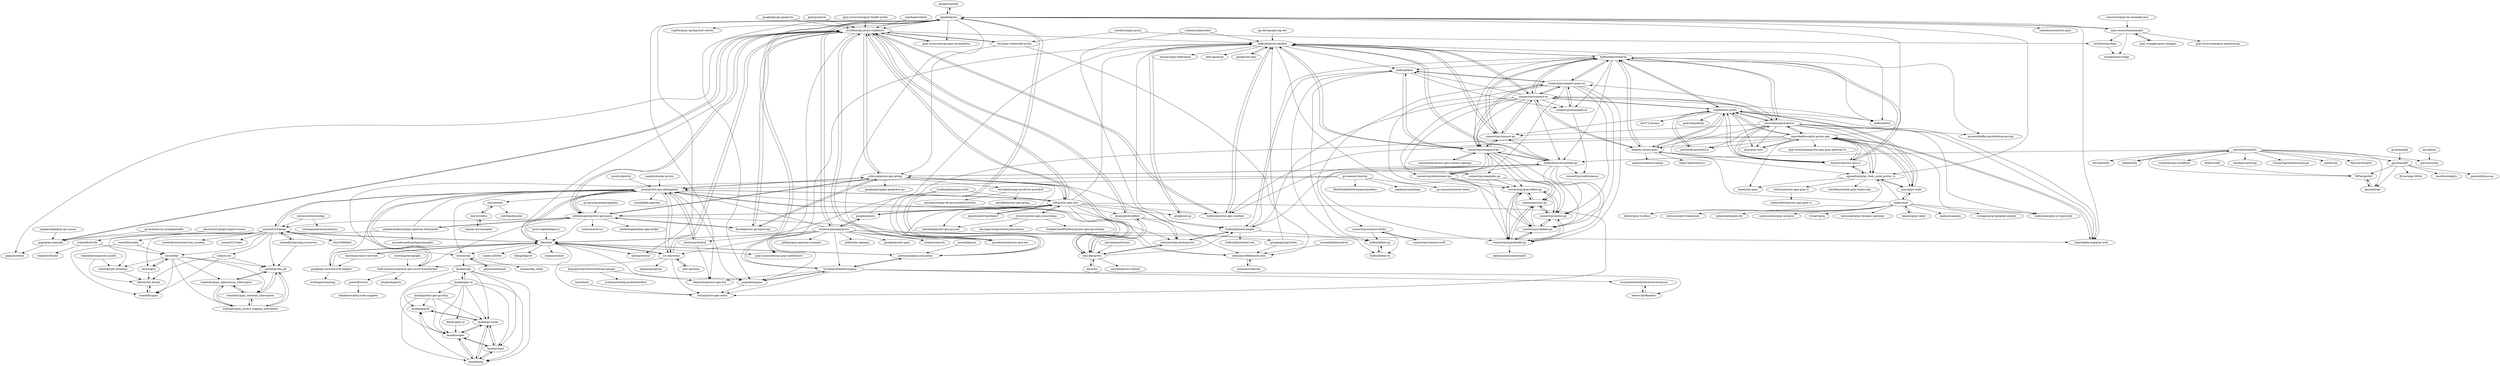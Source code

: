 digraph G {
"google/rejoiner" -> "njpatel/grpcc" ["e"=1]
"aip-dev/google.aip.dev" -> "bufbuild/protovalidate" ["e"=1]
"googleapis/api-linter" -> "mennanov/fieldmask-utils" ["e"=1]
"googleapis/api-linter" -> "bufbuild/protovalidate" ["e"=1]
"znly/strobfus" -> "znly/go-ml-transpiler"
"znly/strobfus" -> "znly/protein"
"bufbuild/protoc-gen-validate" -> "bufbuild/protovalidate" ["e"=1]
"bufbuild/protoc-gen-validate" -> "mwitkow/go-proto-validators" ["e"=1]
"grpc-ecosystem/grpc-health-probe" -> "mwitkow/go-proto-validators" ["e"=1]
"izumin5210/grapi" -> "wantedly/subee"
"izumin5210/grapi" -> "rerost/bqv"
"izumin5210/grapi" -> "creasty/rid"
"izumin5210/grapi" -> "wantedly/learning-resources"
"izumin5210/grapi" -> "wantedly/the_pb"
"izumin5210/grapi" -> "izumin5210/gex"
"izumin5210/grapi" -> "moul/protoc-gen-gotemplate"
"izumin5210/grapi" -> "lileio/lile"
"izumin5210/grapi" -> "wantedly/pb-serializer"
"izumin5210/grapi" -> "riita10069/ket"
"izumin5210/grapi" -> "rerost/giro"
"izumin5210/grapi" -> "wantedly/microservices_monday"
"wantedly/subee" -> "wantedly/gcpc"
"wantedly/subee" -> "rerost/bqv"
"google/cel-spec" -> "bufbuild/protovalidate" ["e"=1]
"looplab/fsm" -> "qmuntal/stateless" ["e"=1]
"nilslice/protolock" -> "moul/protoc-gen-gotemplate"
"nilslice/protolock" -> "ckaznocha/protoc-gen-lint"
"qmuntal/gltf" -> "HPInc/go3mf"
"qmuntal/gltf" -> "qmuntal/opc"
"qmuntal/gltf" -> "qmuntal/draco-go"
"qmuntal/gltf" -> "flywave/go-3dtile"
"qmuntal/gltf" -> "moethu/webg3n"
"go-modules-by-example/index" -> "gogo/grpc-example" ["e"=1]
"stephenh/ts-proto" -> "timostamm/protobuf-ts"
"stephenh/ts-proto" -> "improbable-eng/ts-protoc-gen"
"stephenh/ts-proto" -> "deeplay-io/nice-grpc"
"stephenh/ts-proto" -> "bufbuild/protobuf-es"
"stephenh/ts-proto" -> "grpc/grpc-node" ["e"=1]
"stephenh/ts-proto" -> "connectrpc/connect-es"
"stephenh/ts-proto" -> "thesayyn/protoc-gen-ts"
"stephenh/ts-proto" -> "protobufjs/protobuf.js" ["e"=1]
"stephenh/ts-proto" -> "bufbuild/buf" ["e"=1]
"stephenh/ts-proto" -> "improbable-eng/grpc-web" ["e"=1]
"stephenh/ts-proto" -> "grpc/grpc-web" ["e"=1]
"stephenh/ts-proto" -> "golevelup/nestjs" ["e"=1]
"stephenh/ts-proto" -> "connectrpc/connect-go" ["e"=1]
"stephenh/ts-proto" -> "agreatfool/grpc_tools_node_protoc_ts"
"stephenh/ts-proto" -> "ktr0731/evans" ["e"=1]
"bradleyjkemp/grpc-tools" -> "lileio/lile" ["e"=1]
"bradleyjkemp/grpc-tools" -> "jnewmano/grpc-json-proxy" ["e"=1]
"bradleyjkemp/grpc-tools" -> "lyft/protoc-gen-star" ["e"=1]
"infobloxopen/protoc-gen-gorm" -> "infobloxopen/atlas-app-toolkit"
"infobloxopen/protoc-gen-gorm" -> "favadi/protoc-go-inject-tag" ["e"=1]
"infobloxopen/protoc-gen-gorm" -> "bold-commerce/protoc-gen-struct-transformer"
"infobloxopen/protoc-gen-gorm" -> "srikrsna/protoc-gen-gotag"
"infobloxopen/protoc-gen-gorm" -> "mwitkow/go-proto-validators"
"infobloxopen/protoc-gen-gorm" -> "lyft/protoc-gen-star"
"infobloxopen/protoc-gen-gorm" -> "moul/protoc-gen-gotemplate"
"infobloxopen/protoc-gen-gorm" -> "mennanov/fieldmask-utils"
"infobloxopen/protoc-gen-gorm" -> "izumin5210/grapi"
"infobloxopen/protoc-gen-gorm" -> "johanbrandhorst/grpc-gateway-boilerplate"
"infobloxopen/protoc-gen-gorm" -> "metaverse/truss" ["e"=1]
"infobloxopen/protoc-gen-gorm" -> "lileio/lile"
"gusaul/grpcox" -> "jnewmano/grpc-json-proxy" ["e"=1]
"moul/sshportal" -> "moul/protoc-gen-gotemplate" ["e"=1]
"dave/dst" -> "emicklei/proto" ["e"=1]
"johanbrandhorst/grpc-gateway-boilerplate" -> "moul/protoc-gen-gotemplate"
"johanbrandhorst/grpc-gateway-boilerplate" -> "mycodesmells/golang-examples"
"johanbrandhorst/grpc-gateway-boilerplate" -> "gogo/grpc-example"
"johanbrandhorst/grpc-gateway-boilerplate" -> "infobloxopen/protoc-gen-gorm"
"grpc-swagger/grpc-swagger" -> "grpc-ecosystem/polyglot" ["e"=1]
"yoheimuta/go-protoparser" -> "bufbuild/protocompile"
"yoheimuta/go-protoparser" -> "emicklei/proto"
"mennanov/fieldmask-utils" -> "mennanov/fmutils"
"google/cel-go" -> "bufbuild/protovalidate" ["e"=1]
"simplesteph/grpc-go-course" -> "gogo/grpc-example" ["e"=1]
"jnewmano/grpc-json-proxy" -> "troylelandshields/omgrpc"
"jnewmano/grpc-json-proxy" -> "njpatel/grpcc"
"jnewmano/grpc-json-proxy" -> "lileio/lile"
"yoheimuta/protolint" -> "yoheimuta/go-protoparser" ["e"=1]
"yoheimuta/protolint" -> "bufbuild/protovalidate" ["e"=1]
"gogo/grpc-example" -> "mwitkow/go-proto-validators"
"gogo/grpc-example" -> "gogo/protobuf" ["e"=1]
"lyft/protoc-gen-star" -> "moul/protoc-gen-gotemplate"
"lyft/protoc-gen-star" -> "bufbuild/protoc-gen-validate" ["e"=1]
"lyft/protoc-gen-star" -> "mwitkow/go-proto-validators"
"lyft/protoc-gen-star" -> "infobloxopen/protoc-gen-gorm"
"lyft/protoc-gen-star" -> "srikrsna/protoc-gen-gotag"
"lyft/protoc-gen-star" -> "planetscale/vtprotobuf" ["e"=1]
"lyft/protoc-gen-star" -> "google/gnostic" ["e"=1]
"lyft/protoc-gen-star" -> "google/cel-go" ["e"=1]
"lyft/protoc-gen-star" -> "chrusty/protoc-gen-jsonschema"
"lyft/protoc-gen-star" -> "emicklei/proto"
"lyft/protoc-gen-star" -> "jhump/protoreflect" ["e"=1]
"lyft/protoc-gen-star" -> "mennanov/fieldmask-utils"
"lyft/protoc-gen-star" -> "bufbuild/protovalidate"
"lyft/protoc-gen-star" -> "fiorix/protoc-gen-cobra"
"lyft/protoc-gen-star" -> "pseudomuto/protoc-gen-doc" ["e"=1]
"srikrsna/protoc-gen-gotag" -> "favadi/protoc-go-inject-tag" ["e"=1]
"srikrsna/protoc-gen-gotag" -> "bufbuild/protovalidate-go"
"srikrsna/protoc-gen-gotag" -> "mitchellh/protoc-gen-go-json"
"srikrsna/protoc-gen-gotag" -> "infobloxopen/protoc-gen-gorm"
"srikrsna/protoc-gen-gotag" -> "lyft/protoc-gen-star"
"srikrsna/protoc-gen-gotag" -> "amsokol/mongo-go-driver-protobuf"
"srikrsna/protoc-gen-gotag" -> "mwitkow/go-proto-validators"
"srikrsna/protoc-gen-gotag" -> "moul/protoc-gen-gotemplate"
"srikrsna/protoc-gen-gotag" -> "googleapis/gapic-generator-go" ["e"=1]
"srikrsna/protoc-gen-gotag" -> "mennanov/fieldmask-utils"
"lazada/grpc-ui" -> "lazada/sqle"
"lazada/grpc-ui" -> "lazada/swgen"
"lazada/grpc-ui" -> "lazada/go-cache"
"lazada/grpc-ui" -> "lazada/awg"
"lazada/grpc-ui" -> "lazada/swgui"
"lazada/grpc-ui" -> "komly/grpc-ui"
"lazada/grpc-ui" -> "lazada/protoc-gen-go-http"
"lazada/grpc-ui" -> "lazada/goprof"
"znly/go-ml-transpiler" -> "znly/strobfus"
"amsokol/mongo-go-driver-protobuf" -> "amsokol/protoc-gen-gotag"
"amsokol/mongo-go-driver-protobuf" -> "amsokol/mongo-db-go-protobuf-tutorial"
"lazada/sqle" -> "lazada/go-cache"
"lazada/sqle" -> "lazada/swgen"
"lazada/sqle" -> "lazada/grpc-ui"
"lazada/sqle" -> "lazada/swgui"
"lazada/sqle" -> "lazada/awg"
"lazada/protoc-gen-go-http" -> "lazada/go-cache"
"lazada/protoc-gen-go-http" -> "lazada/awg"
"lazada/protoc-gen-go-http" -> "lazada/goprof"
"lazada/protoc-gen-go-http" -> "lazada/swgen"
"qmuntal/opc" -> "HPInc/go3mf"
"komly/grpc-ui" -> "lazada/swgen"
"HPInc/go3mf" -> "qmuntal/opc"
"Altech/red_blocks" -> "wantedly/gcpc"
"wantedly/gcpc" -> "Altech/red_blocks"
"rogchap/wombat" -> "mwitkow/go-proto-validators" ["e"=1]
"rerost/bqv" -> "wantedly/the_pb"
"rerost/bqv" -> "wantedly/grpc_opencensus_interceptor"
"rerost/bqv" -> "rerost/giro"
"rerost/bqv" -> "wantedly/grpc_access_logging_interceptor"
"rerost/bqv" -> "wantedly/grpc_newrelic_interceptor"
"rerost/bqv" -> "wantedly/gcpc"
"rerost/bqv" -> "wantedly/pb-serializer"
"pseudomuto/protoc-gen-doc" -> "mwitkow/go-proto-validators" ["e"=1]
"qmuntal/stateless" -> "looplab/fsm" ["e"=1]
"qmuntal/stateless" -> "qmuntal/gltf"
"qmuntal/stateless" -> "cschleiden/go-workflows" ["e"=1]
"qmuntal/stateless" -> "hexdigest/gowrap" ["e"=1]
"qmuntal/stateless" -> "qmuntal/opc"
"qmuntal/stateless" -> "HPInc/go3mf"
"qmuntal/stateless" -> "Gurpartap/statemachine-go"
"qmuntal/stateless" -> "qor/transition"
"qmuntal/stateless" -> "bufbuild/protovalidate-go"
"qmuntal/stateless" -> "samber/do" ["e"=1]
"qmuntal/stateless" -> "PaesslerAG/gval" ["e"=1]
"qmuntal/stateless" -> "dave/jennifer" ["e"=1]
"thesayyn/protoc-gen-ts" -> "timostamm/protobuf-ts"
"thesayyn/protoc-gen-ts" -> "improbable-eng/ts-protoc-gen"
"thesayyn/protoc-gen-ts" -> "stephenh/ts-proto"
"thesayyn/protoc-gen-ts" -> "agreatfool/grpc_tools_node_protoc_ts"
"thesayyn/protoc-gen-ts" -> "bufbuild/protobuf-es"
"timostamm/protobuf-ts" -> "stephenh/ts-proto"
"timostamm/protobuf-ts" -> "thesayyn/protoc-gen-ts"
"timostamm/protobuf-ts" -> "bufbuild/protobuf-es"
"timostamm/protobuf-ts" -> "connectrpc/connect-es"
"timostamm/protobuf-ts" -> "improbable-eng/ts-protoc-gen"
"timostamm/protobuf-ts" -> "connectrpc/connect-query-es"
"timostamm/protobuf-ts" -> "deeplay-io/nice-grpc"
"timostamm/protobuf-ts" -> "improbable-eng/grpc-web" ["e"=1]
"timostamm/protobuf-ts" -> "protocolbuffers/protobuf-javascript"
"timostamm/protobuf-ts" -> "grpc/grpc-web" ["e"=1]
"timostamm/protobuf-ts" -> "protobufjs/protobuf.js" ["e"=1]
"timostamm/protobuf-ts" -> "badsyntax/grpc-js-typescript"
"timostamm/protobuf-ts" -> "connectrpc/connect-go" ["e"=1]
"timostamm/protobuf-ts" -> "agreatfool/grpc_tools_node_protoc_ts"
"timostamm/protobuf-ts" -> "grpc/grpc-node" ["e"=1]
"harlow/go-micro-services" -> "lileio/lile" ["e"=1]
"harlow/go-micro-services" -> "google/go-microservice-helpers" ["e"=1]
"stultuss/protoc-gen-grpc-ts" -> "niklaus0823/protoc-gen-grpc-ts"
"go-masonry/mortar" -> "sagikazarmark/mga"
"go-masonry/mortar" -> "utrack/clay"
"go-masonry/mortar" -> "go-masonry/mortar-demo"
"go-masonry/mortar" -> "moul/protoc-gen-gotemplate"
"go-masonry/mortar" -> "HereMobilityDevelopers/mediary"
"bold-commerce/protoc-gen-struct-transformer" -> "powerflyco/sts"
"bold-commerce/protoc-gen-struct-transformer" -> "moul/protoc-gen-gotemplate"
"bold-commerce/protoc-gen-struct-transformer" -> "alta/protopatch"
"wantedly/computed_model" -> "Altech/red_blocks"
"wantedly/computed_model" -> "wantedly/pb-serializer"
"weave-lab/flanders" -> "troylelandshields/hardconversations"
"wantedly/grpc_newrelic_interceptor" -> "wantedly/grpc_access_logging_interceptor"
"wantedly/grpc_newrelic_interceptor" -> "wantedly/grpc_opencensus_interceptor"
"wantedly/grpc_newrelic_interceptor" -> "wantedly/the_pb"
"wantedly/grpc_access_logging_interceptor" -> "wantedly/grpc_newrelic_interceptor"
"wantedly/grpc_access_logging_interceptor" -> "wantedly/grpc_opencensus_interceptor"
"wantedly/grpc_access_logging_interceptor" -> "wantedly/the_pb"
"wantedly/grpc_opencensus_interceptor" -> "wantedly/grpc_access_logging_interceptor"
"wantedly/grpc_opencensus_interceptor" -> "wantedly/grpc_newrelic_interceptor"
"wantedly/grpc_opencensus_interceptor" -> "wantedly/the_pb"
"wantedly/the_pb" -> "wantedly/grpc_opencensus_interceptor"
"wantedly/the_pb" -> "wantedly/grpc_access_logging_interceptor"
"wantedly/the_pb" -> "wantedly/grpc_newrelic_interceptor"
"wantedly/pb-serializer" -> "Altech/red_blocks"
"powerflyco/sts" -> "ekhabarov/blog-code-snippets"
"connectrpc/connect-go" -> "connectrpc/connect-es" ["e"=1]
"connectrpc/connect-go" -> "bufbuild/protovalidate" ["e"=1]
"connectrpc/connect-go" -> "connectrpc/vanguard-go" ["e"=1]
"connectrpc/connect-go" -> "bufbuild/protobuf-es" ["e"=1]
"planetscale/vtprotobuf" -> "lyft/protoc-gen-star" ["e"=1]
"uhyo/eslint-plugin-import-access" -> "wantedly/hi18n" ["e"=1]
"gogo/letmegrpc" -> "fiorix/protoc-gen-cobra"
"gogo/letmegrpc" -> "troylelandshields/omgrpc"
"mwitkow/go-flagz" -> "mwitkow/java-flagz"
"deeplay-io/nice-grpc" -> "stephenh/ts-proto"
"deeplay-io/nice-grpc" -> "bufbuild/protobuf-es"
"deeplay-io/nice-grpc" -> "aperturerobotics/starpc"
"deeplay-io/nice-grpc" -> "hopin-team/twirp-ts"
"deeplay-io/nice-grpc" -> "connectrpc/connect-es"
"deeplay-io/nice-grpc" -> "thesayyn/protoc-gen-ts"
"mennanov/fmutils" -> "mennanov/fieldmask-utils"
"rerost/giro" -> "Altech/red_blocks"
"rerost/giro" -> "rerost/bqv"
"connectrpc/connect-es" -> "bufbuild/protobuf-es"
"connectrpc/connect-es" -> "connectrpc/connect-go" ["e"=1]
"connectrpc/connect-es" -> "connectrpc/connect-query-es"
"connectrpc/connect-es" -> "connectrpc/examples-es"
"connectrpc/connect-es" -> "bufbuild/buf" ["e"=1]
"connectrpc/connect-es" -> "timostamm/protobuf-ts"
"connectrpc/connect-es" -> "connectrpc/vanguard-go"
"connectrpc/connect-es" -> "bufbuild/protovalidate"
"connectrpc/connect-es" -> "bufbuild/knit"
"connectrpc/connect-es" -> "stephenh/ts-proto"
"connectrpc/connect-es" -> "bufbuild/protovalidate-go"
"connectrpc/connect-es" -> "connectrpc/otelconnect-go"
"connectrpc/connect-es" -> "deeplay-io/nice-grpc"
"connectrpc/connect-es" -> "bufbuild/protocompile"
"connectrpc/connect-es" -> "connectrpc/examples-go"
"tmrts/boilr" -> "fiorix/protoc-gen-cobra" ["e"=1]
"namely/docker-protoc" -> "moul/protoc-gen-gotemplate" ["e"=1]
"bufbuild/protobuf-es" -> "connectrpc/connect-es"
"bufbuild/protobuf-es" -> "timostamm/protobuf-ts"
"bufbuild/protobuf-es" -> "connectrpc/connect-query-es"
"bufbuild/protobuf-es" -> "stephenh/ts-proto"
"bufbuild/protobuf-es" -> "connectrpc/connect-go" ["e"=1]
"bufbuild/protobuf-es" -> "bufbuild/protovalidate"
"bufbuild/protobuf-es" -> "deeplay-io/nice-grpc"
"bufbuild/protobuf-es" -> "bufbuild/buf" ["e"=1]
"bufbuild/protobuf-es" -> "connectrpc/examples-es"
"bufbuild/protobuf-es" -> "thesayyn/protoc-gen-ts"
"bufbuild/protobuf-es" -> "protocolbuffers/protobuf-javascript"
"bufbuild/protobuf-es" -> "bufbuild/protocompile"
"bufbuild/protobuf-es" -> "bufbuild/protovalidate-go"
"bufbuild/protobuf-es" -> "connectrpc/vanguard-go"
"bufbuild/protobuf-es" -> "bufbuild/knit"
"iancoleman/strcase" -> "emicklei/proto" ["e"=1]
"connectrpc/otelconnect-go" -> "connectrpc/cors-go"
"connectrpc/otelconnect-go" -> "connectrpc/grpcreflect-go"
"connectrpc/otelconnect-go" -> "connectrpc/vanguard-go"
"connectrpc/otelconnect-go" -> "connectrpc/grpchealth-go"
"switchupcb/copygen" -> "bold-commerce/protoc-gen-struct-transformer" ["e"=1]
"wantedly/hi18n" -> "wantedly/frolint"
"wantedly/hi18n" -> "rerost/bqv"
"connectrpc/grpcreflect-go" -> "connectrpc/grpchealth-go"
"connectrpc/grpcreflect-go" -> "connectrpc/authn-go"
"connectrpc/grpcreflect-go" -> "connectrpc/cors-go"
"connectrpc/grpcreflect-go" -> "connectrpc/validate-go"
"mwitkow/grpc-proxy" -> "tmc/grpc-websocket-proxy" ["e"=1]
"mwitkow/grpc-proxy" -> "mwitkow/go-flagz" ["e"=1]
"connectrpc/examples-go" -> "connectrpc/authn-go"
"connectrpc/examples-go" -> "connectrpc/grpchealth-go"
"connectrpc/examples-go" -> "connectrpc/grpcreflect-go"
"connectrpc/grpchealth-go" -> "connectrpc/grpcreflect-go"
"connectrpc/grpchealth-go" -> "connectrpc/authn-go"
"connectrpc/grpchealth-go" -> "connectrpc/cors-go"
"connectrpc/grpchealth-go" -> "connectrpc/validate-go"
"connectrpc/grpchealth-go" -> "akshayjshah/connectauth"
"favadi/protoc-go-inject-tag" -> "mwitkow/go-proto-validators" ["e"=1]
"favadi/protoc-go-inject-tag" -> "infobloxopen/protoc-gen-gorm" ["e"=1]
"favadi/protoc-go-inject-tag" -> "srikrsna/protoc-gen-gotag" ["e"=1]
"mwitkow/go-proto-validators" -> "favadi/protoc-go-inject-tag" ["e"=1]
"mwitkow/go-proto-validators" -> "bufbuild/protoc-gen-validate" ["e"=1]
"mwitkow/go-proto-validators" -> "grpc-ecosystem/go-grpc-middleware" ["e"=1]
"mwitkow/go-proto-validators" -> "gogo/protobuf" ["e"=1]
"mwitkow/go-proto-validators" -> "lyft/protoc-gen-star"
"mwitkow/go-proto-validators" -> "pseudomuto/protoc-gen-doc" ["e"=1]
"mwitkow/go-proto-validators" -> "infobloxopen/protoc-gen-gorm"
"mwitkow/go-proto-validators" -> "srikrsna/protoc-gen-gotag"
"mwitkow/go-proto-validators" -> "src-d/proteus"
"mwitkow/go-proto-validators" -> "grpc-ecosystem/go-grpc-prometheus" ["e"=1]
"mwitkow/go-proto-validators" -> "emicklei/proto"
"mwitkow/go-proto-validators" -> "jhump/protoreflect" ["e"=1]
"mwitkow/go-proto-validators" -> "bufbuild/protovalidate"
"mwitkow/go-proto-validators" -> "gogo/grpc-example"
"mwitkow/go-proto-validators" -> "tmc/grpc-websocket-proxy"
"grpc-ecosystem/go-grpc-prometheus" -> "mwitkow/go-proto-validators" ["e"=1]
"grpc-ecosystem/polyglot" -> "mwitkow/go-flagz"
"grpc-ecosystem/polyglot" -> "njpatel/grpcc"
"grpc-ecosystem/polyglot" -> "mwitkow/java-flagz"
"grpc-ecosystem/polyglot" -> "grpc-swagger/grpc-swagger" ["e"=1]
"grpc-ecosystem/polyglot" -> "grpc-ecosystem/grpc-opentracing" ["e"=1]
"njpatel/grpcc" -> "troylelandshields/omgrpc"
"njpatel/grpcc" -> "grpc-ecosystem/polyglot"
"njpatel/grpcc" -> "gogo/letmegrpc"
"njpatel/grpcc" -> "ckaznocha/protoc-gen-lint"
"njpatel/grpcc" -> "jnewmano/grpc-json-proxy"
"njpatel/grpcc" -> "improbable-eng/grpc-web" ["e"=1]
"njpatel/grpcc" -> "nytimes/openapi2proto"
"njpatel/grpcc" -> "uber/prototool" ["e"=1]
"njpatel/grpcc" -> "google/rejoiner" ["e"=1]
"njpatel/grpcc" -> "mwitkow/go-proto-validators"
"njpatel/grpcc" -> "pseudomuto/protoc-gen-doc" ["e"=1]
"njpatel/grpcc" -> "salesforce/reactive-grpc" ["e"=1]
"njpatel/grpcc" -> "grpc-ecosystem/go-grpc-prometheus" ["e"=1]
"njpatel/grpcc" -> "LogNet/grpc-spring-boot-starter" ["e"=1]
"njpatel/grpcc" -> "agreatfool/grpc_tools_node_protoc_ts"
"nytimes/openapi2proto" -> "google/gnostic" ["e"=1]
"nytimes/openapi2proto" -> "google/gnostic-grpc" ["e"=1]
"nytimes/openapi2proto" -> "gogo/letmegrpc"
"nytimes/openapi2proto" -> "njpatel/grpcc"
"nytimes/openapi2proto" -> "pseudomuto/protoc-gen-doc" ["e"=1]
"nytimes/openapi2proto" -> "improbable-eng/grpc-web" ["e"=1]
"nytimes/openapi2proto" -> "nytimes/marvin"
"nytimes/openapi2proto" -> "lileio/lile"
"nytimes/openapi2proto" -> "googleapis/api-linter" ["e"=1]
"nytimes/openapi2proto" -> "nilslice/protolock"
"nytimes/openapi2proto" -> "src-d/proteus"
"nytimes/openapi2proto" -> "troylelandshields/omgrpc"
"nytimes/openapi2proto" -> "moul/protoc-gen-gotemplate"
"nytimes/openapi2proto" -> "philips/grpc-gateway-example" ["e"=1]
"nytimes/openapi2proto" -> "getkin/kin-openapi" ["e"=1]
"qor/admin" -> "qor/transition" ["e"=1]
"connectrpc/examples-es" -> "connectrpc/conformance"
"connectrpc/examples-es" -> "connectrpc/connect-query-es"
"bufbuild/protocompile" -> "yoheimuta/go-protoparser"
"bufbuild/protocompile" -> "bufbuild/protobuf.com"
"bufbuild/protocompile" -> "bufbuild/knit"
"bufbuild/protocompile" -> "bufbuild/knit-go"
"connectrpc/connect-query-es" -> "connectrpc/connect-es"
"connectrpc/connect-query-es" -> "bufbuild/knit"
"connectrpc/connect-query-es" -> "connectrpc/examples-es"
"connectrpc/connect-query-es" -> "connectrpc/authn-go"
"connectrpc/connect-query-es" -> "connectrpc/vanguard-go"
"connectrpc/connect-query-es" -> "connectrpc/examples-go"
"connectrpc/connect-query-es" -> "connectrpc/grpcreflect-go"
"connectrpc/connect-query-es" -> "connectrpc/validate-go"
"connectrpc/connect-query-es" -> "bufbuild/protobuf-es"
"connectrpc/connect-query-es" -> "connectrpc/connect-kotlin"
"connectrpc/connect-query-es" -> "connectrpc/grpchealth-go"
"ksprojects/protobuf-jetbrains-plugin" -> "jvolkman/intellij-protobuf-editor"
"ksprojects/protobuf-jetbrains-plugin" -> "ckaznocha/protoc-gen-lint"
"connectrpc/connect-swift" -> "connectrpc/connect-kotlin"
"grpc/grpc-web" -> "improbable-eng/ts-protoc-gen" ["e"=1]
"sercand/kuberesolver" -> "mennanov/fieldmask-utils" ["e"=1]
"saturnism/grpc-by-example-java" -> "grpc-ecosystem/polyglot" ["e"=1]
"improbable-eng/grpc-web" -> "improbable-eng/ts-protoc-gen" ["e"=1]
"go-gormigrate/gormigrate" -> "infobloxopen/protoc-gen-gorm" ["e"=1]
"connectrpc/vanguard-go" -> "connectrpc/otelconnect-go"
"connectrpc/vanguard-go" -> "connectrpc/grpcreflect-go"
"connectrpc/vanguard-go" -> "connectrpc/authn-go"
"connectrpc/vanguard-go" -> "bufbuild/knit"
"connectrpc/vanguard-go" -> "connectrpc/grpchealth-go"
"connectrpc/vanguard-go" -> "sudorandom/protoc-gen-connect-openapi"
"connectrpc/vanguard-go" -> "connectrpc/cors-go"
"connectrpc/vanguard-go" -> "connectrpc/validate-go"
"connectrpc/vanguard-go" -> "connectrpc/connect-query-es"
"connectrpc/vanguard-go" -> "bufbuild/protovalidate-go"
"connectrpc/vanguard-go" -> "connectrpc/connect-go" ["e"=1]
"connectrpc/vanguard-go" -> "bufbuild/protovalidate"
"bufbuild/protovalidate" -> "bufbuild/protovalidate-go"
"bufbuild/protovalidate" -> "bufbuild/protoc-gen-validate" ["e"=1]
"bufbuild/protovalidate" -> "connectrpc/connect-go" ["e"=1]
"bufbuild/protovalidate" -> "connectrpc/vanguard-go"
"bufbuild/protovalidate" -> "bufbuild/buf" ["e"=1]
"bufbuild/protovalidate" -> "google/cel-spec" ["e"=1]
"bufbuild/protovalidate" -> "connectrpc/connect-es"
"bufbuild/protovalidate" -> "bufbuild/protobuf-es"
"bufbuild/protovalidate" -> "bufbuild/knit"
"bufbuild/protovalidate" -> "google/cel-go" ["e"=1]
"bufbuild/protovalidate" -> "grpc-ecosystem/go-grpc-middleware" ["e"=1]
"bufbuild/protovalidate" -> "mercari/grpc-federation" ["e"=1]
"bufbuild/protovalidate" -> "bufbuild/protocompile"
"bufbuild/protovalidate" -> "uber-go/mock" ["e"=1]
"bufbuild/protovalidate" -> "connectrpc/validate-go"
"gojuno/minimock" -> "utrack/clay" ["e"=1]
"googleapis/go-genproto" -> "mwitkow/go-proto-validators" ["e"=1]
"tmc/grpc-websocket-proxy" -> "mennanov/fieldmask-utils"
"tmc/grpc-websocket-proxy" -> "mwitkow/go-proto-validators"
"tmc/grpc-websocket-proxy" -> "srikrsna/protoc-gen-gotag"
"bufbuild/protovalidate-go" -> "bufbuild/protovalidate"
"bufbuild/protovalidate-go" -> "connectrpc/validate-go"
"bufbuild/protovalidate-go" -> "connectrpc/conformance"
"bufbuild/protovalidate-go" -> "bufbuild/protocompile"
"bufbuild/protovalidate-go" -> "connectrpc/vanguard-go"
"bufbuild/protovalidate-go" -> "connectrpc/grpchealth-go"
"bufbuild/protovalidate-go" -> "connectrpc/authn-go"
"bufbuild/protovalidate-go" -> "connectrpc/connect-go" ["e"=1]
"bufbuild/protovalidate-go" -> "srikrsna/protoc-gen-gotag"
"bufbuild/protovalidate-go" -> "connectrpc/otelconnect-go"
"bufbuild/protovalidate-go" -> "bufbuild/protoc-gen-validate" ["e"=1]
"connectrpc/validate-go" -> "connectrpc/grpchealth-go"
"connectrpc/validate-go" -> "connectrpc/authn-go"
"connectrpc/validate-go" -> "connectrpc/grpcreflect-go"
"connectrpc/validate-go" -> "connectrpc/cors-go"
"bufbuild/knit" -> "bufbuild/knit-go"
"bufbuild/knit" -> "bufbuild/knit-ts"
"bufbuild/knit" -> "connectrpc/vanguard-go"
"bufbuild/knit" -> "connectrpc/connect-query-es"
"bufbuild/knit" -> "connectrpc/examples-es"
"connectrpc/connect-kotlin" -> "connectrpc/connect-swift"
"connectrpc/connect-kotlin" -> "bufbuild/knit-go"
"connectrpc/connect-kotlin" -> "bufbuild/knit-ts"
"bufbuild/knit-go" -> "bufbuild/knit-ts"
"bufbuild/knit-ts" -> "bufbuild/knit-go"
"troylelandshields/hardconversations" -> "weave-lab/flanders"
"grpc/proposal" -> "mwitkow/go-proto-validators" ["e"=1]
"google/gnostic" -> "nytimes/openapi2proto" ["e"=1]
"google/gnostic" -> "lyft/protoc-gen-star" ["e"=1]
"google/gnostic" -> "bufbuild/protovalidate" ["e"=1]
"qvest-digital/loginsrv" -> "lileio/lile" ["e"=1]
"malijs/mali" -> "bojand/grpc-caller"
"malijs/mali" -> "malijs/examples"
"malijs/mali" -> "svengau/grpc-graphql-sample"
"malijs/mali" -> "grpc/grpc-node" ["e"=1]
"malijs/mali" -> "badsyntax/grpc-js-typescript"
"malijs/mali" -> "devsu/condor-framework"
"malijs/mali" -> "blokur/grpc-ts-demo"
"malijs/mali" -> "deeplay-io/nice-grpc"
"malijs/mali" -> "callmehiphop/pb-util"
"malijs/mali" -> "carlessistare/grpc-promise"
"malijs/mali" -> "GroaJS/groa"
"malijs/mali" -> "agreatfool/grpc_tools_node_protoc_ts"
"malijs/mali" -> "konsumer/grpc-dynamic-gateway"
"deadsy/sdfx" -> "HPInc/go3mf" ["e"=1]
"troylelandshields/omgrpc" -> "njpatel/grpcc"
"troylelandshields/omgrpc" -> "jnewmano/grpc-json-proxy"
"troylelandshields/omgrpc" -> "gogo/letmegrpc"
"troylelandshields/omgrpc" -> "ckaznocha/protoc-gen-lint"
"troylelandshields/omgrpc" -> "weave-lab/flanders"
"troylelandshields/omgrpc" -> "troylelandshields/hardconversations"
"troylelandshields/omgrpc" -> "fiorix/protoc-gen-cobra"
"moul/protoc-gen-gotemplate" -> "lyft/protoc-gen-star"
"moul/protoc-gen-gotemplate" -> "bold-commerce/protoc-gen-struct-transformer"
"moul/protoc-gen-gotemplate" -> "izumin5210/grapi"
"moul/protoc-gen-gotemplate" -> "znly/protein"
"moul/protoc-gen-gotemplate" -> "nilslice/protolock"
"moul/protoc-gen-gotemplate" -> "moul/kafka-gateway"
"moul/protoc-gen-gotemplate" -> "lileio/lile"
"moul/protoc-gen-gotemplate" -> "emicklei/proto"
"moul/protoc-gen-gotemplate" -> "srikrsna/protoc-gen-gotag"
"moul/protoc-gen-gotemplate" -> "gogo/letmegrpc"
"moul/protoc-gen-gotemplate" -> "yoheimuta/go-protoparser"
"moul/protoc-gen-gotemplate" -> "src-d/proteus"
"moul/protoc-gen-gotemplate" -> "google/go-microservice-helpers"
"moul/protoc-gen-gotemplate" -> "utrack/clay"
"moul/protoc-gen-gotemplate" -> "infobloxopen/protoc-gen-gorm"
"src-d/proteus" -> "anjmao/go2proto"
"src-d/proteus" -> "mwitkow/go-proto-validators"
"src-d/proteus" -> "moul/protoc-gen-gotemplate"
"src-d/proteus" -> "lileio/lile"
"src-d/proteus" -> "bold-commerce/protoc-gen-struct-transformer"
"src-d/proteus" -> "fiorix/protoc-gen-cobra"
"src-d/proteus" -> "nats-rpc/nrpc" ["e"=1]
"sudorandom/protoc-gen-connect-openapi" -> "connectrpc/vanguard-go"
"bojand/grpc-caller" -> "malijs/mali"
"wantedly/learning-resources" -> "izumin5210/grapi"
"wantedly/learning-resources" -> "wantedly/the_pb"
"znly/protein" -> "znly/strobfus"
"znly/protein" -> "znly/bandmaster"
"connectrpc/authn-go" -> "connectrpc/grpchealth-go"
"connectrpc/authn-go" -> "connectrpc/grpcreflect-go"
"connectrpc/authn-go" -> "connectrpc/cors-go"
"connectrpc/authn-go" -> "connectrpc/validate-go"
"connectrpc/cors-go" -> "connectrpc/grpchealth-go"
"connectrpc/cors-go" -> "connectrpc/authn-go"
"connectrpc/cors-go" -> "connectrpc/grpcreflect-go"
"jhump/protoreflect" -> "emicklei/proto" ["e"=1]
"jhump/protoreflect" -> "bufbuild/protocompile" ["e"=1]
"jhump/protoreflect" -> "mwitkow/go-proto-validators" ["e"=1]
"jhump/protoreflect" -> "yoheimuta/go-protoparser" ["e"=1]
"protobufjs/protobuf.js" -> "stephenh/ts-proto" ["e"=1]
"lileio/lile" -> "izumin5210/grapi"
"lileio/lile" -> "google/go-microservice-helpers"
"lileio/lile" -> "moul/protoc-gen-gotemplate"
"lileio/lile" -> "src-d/proteus"
"lileio/lile" -> "gogo/letmegrpc"
"lileio/lile" -> "fiorix/protoc-gen-cobra"
"lileio/lile" -> "utrack/clay"
"lileio/lile" -> "harlow/go-micro-services" ["e"=1]
"lileio/lile" -> "jnewmano/grpc-json-proxy"
"lileio/lile" -> "grpc-ecosystem/go-grpc-middleware" ["e"=1]
"lileio/lile" -> "oxequa/realize" ["e"=1]
"lileio/lile" -> "mwitkow/go-proto-validators"
"lileio/lile" -> "sanity-io/litter" ["e"=1]
"lileio/lile" -> "felixge/fgprof" ["e"=1]
"lileio/lile" -> "uber/prototool" ["e"=1]
"improbable-eng/ts-protoc-gen" -> "agreatfool/grpc_tools_node_protoc_ts"
"improbable-eng/ts-protoc-gen" -> "improbable-eng/grpc-web" ["e"=1]
"improbable-eng/ts-protoc-gen" -> "stephenh/ts-proto"
"improbable-eng/ts-protoc-gen" -> "thesayyn/protoc-gen-ts"
"improbable-eng/ts-protoc-gen" -> "timostamm/protobuf-ts"
"improbable-eng/ts-protoc-gen" -> "grpc/grpc-node" ["e"=1]
"improbable-eng/ts-protoc-gen" -> "grpc/grpc-web" ["e"=1]
"improbable-eng/ts-protoc-gen" -> "pseudomuto/protoc-gen-doc" ["e"=1]
"improbable-eng/ts-protoc-gen" -> "protobufjs/protobuf.js" ["e"=1]
"improbable-eng/ts-protoc-gen" -> "badsyntax/grpc-js-typescript"
"improbable-eng/ts-protoc-gen" -> "kondi/rxjs-grpc"
"improbable-eng/ts-protoc-gen" -> "grpc-ecosystem/protoc-gen-grpc-gateway-ts"
"improbable-eng/ts-protoc-gen" -> "njpatel/grpcc"
"improbable-eng/ts-protoc-gen" -> "bufbuild/protoc-gen-validate" ["e"=1]
"improbable-eng/ts-protoc-gen" -> "deeplay-io/nice-grpc"
"chrusty/protoc-gen-jsonschema" -> "GoogleCloudPlatform/protoc-gen-bq-schema"
"chrusty/protoc-gen-jsonschema" -> "devongovett/protobuf-jsonschema"
"chrusty/protoc-gen-jsonschema" -> "mitchellh/protoc-gen-go-json"
"chrusty/protoc-gen-jsonschema" -> "lyft/protoc-gen-star"
"go-gl/mathgl" -> "qmuntal/gltf" ["e"=1]
"emicklei/proto" -> "yoheimuta/go-protoparser"
"emicklei/proto" -> "jhump/protoreflect" ["e"=1]
"emicklei/proto" -> "emicklei/proto-contrib"
"emicklei/proto" -> "moul/protoc-gen-gotemplate"
"emicklei/proto" -> "dave/dst" ["e"=1]
"emicklei/proto" -> "mwitkow/go-proto-validators"
"emicklei/proto" -> "bufbuild/protocompile"
"stormcat24/protodep" -> "cloudspannerecosystem/yo" ["e"=1]
"stormcat24/protodep" -> "izumin5210/grapi"
"utrack/clay" -> "stamm/dep_radar"
"utrack/clay" -> "lazada/sqle"
"utrack/clay" -> "gojuno/minimock" ["e"=1]
"creasty/rid" -> "Altech/red_blocks"
"creasty/rid" -> "wantedly/the_pb"
"creasty/rid" -> "wantedly/gcpc"
"lazada/goprof" -> "lazada/go-cache"
"lazada/swgen" -> "lazada/go-cache"
"lazada/swgen" -> "lazada/awg"
"lazada/swgen" -> "lazada/goprof"
"lazada/swgen" -> "lazada/swgui"
"lazada/awg" -> "lazada/go-cache"
"lazada/awg" -> "lazada/swgen"
"lazada/awg" -> "lazada/goprof"
"lazada/awg" -> "lazada/swgui"
"lazada/swgui" -> "lazada/go-cache"
"lazada/swgui" -> "lazada/awg"
"lazada/swgui" -> "lazada/swgen"
"grpc/grpc-node" -> "agreatfool/grpc_tools_node_protoc_ts" ["e"=1]
"grpc/grpc-node" -> "improbable-eng/ts-protoc-gen" ["e"=1]
"grpc/grpc-node" -> "stephenh/ts-proto" ["e"=1]
"grpc/grpc-node" -> "malijs/mali" ["e"=1]
"agreatfool/grpc_tools_node_protoc_ts" -> "improbable-eng/ts-protoc-gen"
"agreatfool/grpc_tools_node_protoc_ts" -> "blokur/grpc-ts-demo"
"agreatfool/grpc_tools_node_protoc_ts" -> "grpc/grpc-node" ["e"=1]
"agreatfool/grpc_tools_node_protoc_ts" -> "stultuss/protoc-gen-grpc-ts"
"agreatfool/grpc_tools_node_protoc_ts" -> "CatsMiaow/node-grpc-typescript"
"agreatfool/grpc_tools_node_protoc_ts" -> "thesayyn/protoc-gen-ts"
"agreatfool/grpc_tools_node_protoc_ts" -> "kondi/rxjs-grpc"
"google/go-microservice-helpers" -> "wothing/wonaming" ["e"=1]
"google/go-microservice-helpers" -> "lileio/lile"
"nats-rpc/nrpc" -> "src-d/proteus" ["e"=1]
"lazada/go-cache" -> "lazada/awg"
"lazada/go-cache" -> "lazada/swgen"
"lazada/go-cache" -> "lazada/goprof"
"lazada/go-cache" -> "lazada/swgui"
"google/rejoiner" ["l"="3.902,-9.336", "c"=0]
"njpatel/grpcc" ["l"="3.874,-11.513"]
"aip-dev/google.aip.dev" ["l"="45.586,22.408", "c"=20]
"bufbuild/protovalidate" ["l"="3.963,-11.387"]
"googleapis/api-linter" ["l"="45.613,22.385", "c"=20]
"mennanov/fieldmask-utils" ["l"="3.982,-11.495"]
"znly/strobfus" ["l"="4.171,-11.573"]
"znly/go-ml-transpiler" ["l"="4.198,-11.574"]
"znly/protein" ["l"="4.126,-11.576"]
"bufbuild/protoc-gen-validate" ["l"="3.859,-9.059", "c"=0]
"mwitkow/go-proto-validators" ["l"="4.003,-11.505"]
"grpc-ecosystem/grpc-health-probe" ["l"="3.81,-9.145", "c"=0]
"izumin5210/grapi" ["l"="3.996,-11.649"]
"wantedly/subee" ["l"="4.001,-11.69"]
"rerost/bqv" ["l"="3.999,-11.711"]
"creasty/rid" ["l"="3.987,-11.701"]
"wantedly/learning-resources" ["l"="4.024,-11.684"]
"wantedly/the_pb" ["l"="4.013,-11.706"]
"izumin5210/gex" ["l"="4.024,-11.661"]
"moul/protoc-gen-gotemplate" ["l"="4.011,-11.559"]
"lileio/lile" ["l"="3.98,-11.584"]
"wantedly/pb-serializer" ["l"="3.974,-11.695"]
"riita10069/ket" ["l"="3.962,-11.662"]
"rerost/giro" ["l"="3.987,-11.688"]
"wantedly/microservices_monday" ["l"="3.977,-11.672"]
"wantedly/gcpc" ["l"="3.987,-11.719"]
"google/cel-spec" ["l"="7.893,-9.182", "c"=14]
"looplab/fsm" ["l"="3.796,-8.752", "c"=0]
"qmuntal/stateless" ["l"="3.732,-11.431"]
"nilslice/protolock" ["l"="3.942,-11.605"]
"ckaznocha/protoc-gen-lint" ["l"="3.865,-11.595"]
"qmuntal/gltf" ["l"="3.671,-11.466"]
"HPInc/go3mf" ["l"="3.702,-11.461"]
"qmuntal/opc" ["l"="3.692,-11.447"]
"qmuntal/draco-go" ["l"="3.656,-11.491"]
"flywave/go-3dtile" ["l"="3.644,-11.461"]
"moethu/webg3n" ["l"="3.629,-11.481"]
"go-modules-by-example/index" ["l"="4.221,-8.551", "c"=0]
"gogo/grpc-example" ["l"="4.062,-11.509"]
"stephenh/ts-proto" ["l"="3.84,-11.323"]
"timostamm/protobuf-ts" ["l"="3.868,-11.337"]
"improbable-eng/ts-protoc-gen" ["l"="3.826,-11.373"]
"deeplay-io/nice-grpc" ["l"="3.867,-11.309"]
"bufbuild/protobuf-es" ["l"="3.901,-11.351"]
"grpc/grpc-node" ["l"="-0.293,-33.884", "c"=110]
"connectrpc/connect-es" ["l"="3.915,-11.329"]
"thesayyn/protoc-gen-ts" ["l"="3.844,-11.352"]
"protobufjs/protobuf.js" ["l"="-0.293,-33.773", "c"=110]
"bufbuild/buf" ["l"="3.993,-9.103", "c"=0]
"improbable-eng/grpc-web" ["l"="3.871,-9.292", "c"=0]
"grpc/grpc-web" ["l"="3.83,-9.274", "c"=0]
"golevelup/nestjs" ["l"="1.932,-21.145", "c"=269]
"connectrpc/connect-go" ["l"="4.205,-8.982", "c"=0]
"agreatfool/grpc_tools_node_protoc_ts" ["l"="3.8,-11.354"]
"ktr0731/evans" ["l"="3.917,-9.169", "c"=0]
"bradleyjkemp/grpc-tools" ["l"="3.985,-9.187", "c"=0]
"jnewmano/grpc-json-proxy" ["l"="3.911,-11.538"]
"lyft/protoc-gen-star" ["l"="4.03,-11.494"]
"infobloxopen/protoc-gen-gorm" ["l"="4.031,-11.534"]
"infobloxopen/atlas-app-toolkit" ["l"="4.095,-11.523"]
"favadi/protoc-go-inject-tag" ["l"="3.679,-8.82", "c"=0]
"bold-commerce/protoc-gen-struct-transformer" ["l"="4.044,-11.573"]
"srikrsna/protoc-gen-gotag" ["l"="4.013,-11.476"]
"johanbrandhorst/grpc-gateway-boilerplate" ["l"="4.075,-11.545"]
"metaverse/truss" ["l"="3.264,-8.529", "c"=0]
"gusaul/grpcox" ["l"="4.007,-9.253", "c"=0]
"moul/sshportal" ["l"="8.266,-8.66", "c"=14]
"dave/dst" ["l"="4.31,-8.588", "c"=0]
"emicklei/proto" ["l"="3.984,-11.474"]
"mycodesmells/golang-examples" ["l"="4.129,-11.538"]
"grpc-swagger/grpc-swagger" ["l"="4.031,-9.449", "c"=0]
"grpc-ecosystem/polyglot" ["l"="3.811,-11.534"]
"yoheimuta/go-protoparser" ["l"="3.963,-11.456"]
"bufbuild/protocompile" ["l"="3.948,-11.406"]
"mennanov/fmutils" ["l"="3.949,-11.49"]
"google/cel-go" ["l"="4.059,-8.659", "c"=0]
"simplesteph/grpc-go-course" ["l"="1.831,-28.711", "c"=12]
"troylelandshields/omgrpc" ["l"="3.888,-11.555"]
"yoheimuta/protolint" ["l"="45.68,22.43", "c"=20]
"gogo/protobuf" ["l"="3.818,-8.648", "c"=0]
"planetscale/vtprotobuf" ["l"="4.277,-8.638", "c"=0]
"google/gnostic" ["l"="4.053,-9.081", "c"=0]
"chrusty/protoc-gen-jsonschema" ["l"="4.101,-11.448"]
"jhump/protoreflect" ["l"="3.82,-9.082", "c"=0]
"fiorix/protoc-gen-cobra" ["l"="3.959,-11.538"]
"pseudomuto/protoc-gen-doc" ["l"="3.869,-9.214", "c"=0]
"bufbuild/protovalidate-go" ["l"="3.939,-11.379"]
"mitchellh/protoc-gen-go-json" ["l"="4.068,-11.433"]
"amsokol/mongo-go-driver-protobuf" ["l"="4.078,-11.473"]
"googleapis/gapic-generator-go" ["l"="45.552,22.323", "c"=20]
"lazada/grpc-ui" ["l"="4.126,-11.751"]
"lazada/sqle" ["l"="4.118,-11.72"]
"lazada/swgen" ["l"="4.142,-11.748"]
"lazada/go-cache" ["l"="4.147,-11.734"]
"lazada/awg" ["l"="4.135,-11.738"]
"lazada/swgui" ["l"="4.135,-11.727"]
"komly/grpc-ui" ["l"="4.133,-11.772"]
"lazada/protoc-gen-go-http" ["l"="4.15,-11.76"]
"lazada/goprof" ["l"="4.156,-11.747"]
"amsokol/protoc-gen-gotag" ["l"="4.103,-11.483"]
"amsokol/mongo-db-go-protobuf-tutorial" ["l"="4.112,-11.473"]
"Altech/red_blocks" ["l"="3.973,-11.712"]
"rogchap/wombat" ["l"="4.139,-9.15", "c"=0]
"wantedly/grpc_opencensus_interceptor" ["l"="4.017,-11.73"]
"wantedly/grpc_access_logging_interceptor" ["l"="4.006,-11.726"]
"wantedly/grpc_newrelic_interceptor" ["l"="4.021,-11.72"]
"cschleiden/go-workflows" ["l"="3.379,-9.431", "c"=0]
"hexdigest/gowrap" ["l"="4.272,-8.734", "c"=0]
"Gurpartap/statemachine-go" ["l"="3.701,-11.411"]
"qor/transition" ["l"="3.661,-11.411"]
"samber/do" ["l"="4.252,-8.912", "c"=0]
"PaesslerAG/gval" ["l"="4.147,-8.511", "c"=0]
"dave/jennifer" ["l"="4.148,-8.685", "c"=0]
"connectrpc/connect-query-es" ["l"="3.942,-11.329"]
"protocolbuffers/protobuf-javascript" ["l"="3.894,-11.279"]
"badsyntax/grpc-js-typescript" ["l"="3.804,-11.306"]
"harlow/go-micro-services" ["l"="2.784,-11.567", "c"=552]
"google/go-microservice-helpers" ["l"="4.004,-11.612"]
"stultuss/protoc-gen-grpc-ts" ["l"="3.75,-11.358"]
"niklaus0823/protoc-gen-grpc-ts" ["l"="3.722,-11.351"]
"go-masonry/mortar" ["l"="4.103,-11.637"]
"sagikazarmark/mga" ["l"="4.147,-11.644"]
"utrack/clay" ["l"="4.058,-11.638"]
"go-masonry/mortar-demo" ["l"="4.113,-11.662"]
"HereMobilityDevelopers/mediary" ["l"="4.136,-11.669"]
"powerflyco/sts" ["l"="4.068,-11.597"]
"alta/protopatch" ["l"="4.088,-11.586"]
"wantedly/computed_model" ["l"="3.963,-11.723"]
"weave-lab/flanders" ["l"="3.855,-11.57"]
"troylelandshields/hardconversations" ["l"="3.855,-11.555"]
"ekhabarov/blog-code-snippets" ["l"="4.085,-11.609"]
"connectrpc/vanguard-go" ["l"="3.959,-11.338"]
"uhyo/eslint-plugin-import-access" ["l"="5.704,-39.886", "c"=154]
"wantedly/hi18n" ["l"="3.994,-11.762"]
"gogo/letmegrpc" ["l"="3.933,-11.554"]
"mwitkow/go-flagz" ["l"="3.766,-11.559"]
"mwitkow/java-flagz" ["l"="3.78,-11.543"]
"aperturerobotics/starpc" ["l"="3.868,-11.366"]
"hopin-team/twirp-ts" ["l"="3.857,-11.253"]
"connectrpc/examples-es" ["l"="3.933,-11.351"]
"bufbuild/knit" ["l"="3.953,-11.358"]
"connectrpc/otelconnect-go" ["l"="3.953,-11.313"]
"connectrpc/examples-go" ["l"="3.95,-11.294"]
"tmrts/boilr" ["l"="4.103,-8.438", "c"=0]
"namely/docker-protoc" ["l"="3.803,-9.294", "c"=0]
"iancoleman/strcase" ["l"="4.228,-8.694", "c"=0]
"connectrpc/cors-go" ["l"="3.984,-11.315"]
"connectrpc/grpcreflect-go" ["l"="3.97,-11.306"]
"connectrpc/grpchealth-go" ["l"="3.977,-11.323"]
"switchupcb/copygen" ["l"="4.051,-8.858", "c"=0]
"wantedly/frolint" ["l"="3.991,-11.791"]
"connectrpc/authn-go" ["l"="3.965,-11.323"]
"connectrpc/validate-go" ["l"="3.977,-11.34"]
"mwitkow/grpc-proxy" ["l"="3.722,-9.024", "c"=0]
"tmc/grpc-websocket-proxy" ["l"="4.025,-11.455"]
"akshayjshah/connectauth" ["l"="4.01,-11.299"]
"grpc-ecosystem/go-grpc-middleware" ["l"="3.821,-8.921", "c"=0]
"src-d/proteus" ["l"="3.986,-11.554"]
"grpc-ecosystem/go-grpc-prometheus" ["l"="3.742,-8.846", "c"=0]
"grpc-ecosystem/grpc-opentracing" ["l"="3.43,-8.644", "c"=0]
"nytimes/openapi2proto" ["l"="3.919,-11.579"]
"uber/prototool" ["l"="3.893,-9.182", "c"=0]
"salesforce/reactive-grpc" ["l"="-2.497,11.931", "c"=15]
"LogNet/grpc-spring-boot-starter" ["l"="-2.656,11.859", "c"=15]
"google/gnostic-grpc" ["l"="45.643,22.454", "c"=20]
"nytimes/marvin" ["l"="3.888,-11.63"]
"philips/grpc-gateway-example" ["l"="3.051,-8.121", "c"=0]
"getkin/kin-openapi" ["l"="4.187,-9.021", "c"=0]
"qor/admin" ["l"="3.362,-8.637", "c"=0]
"connectrpc/conformance" ["l"="3.973,-11.363"]
"bufbuild/protobuf.com" ["l"="3.923,-11.423"]
"bufbuild/knit-go" ["l"="3.993,-11.366"]
"connectrpc/connect-kotlin" ["l"="4.016,-11.329"]
"ksprojects/protobuf-jetbrains-plugin" ["l"="3.814,-11.647"]
"jvolkman/intellij-protobuf-editor" ["l"="3.786,-11.676"]
"connectrpc/connect-swift" ["l"="4.045,-11.31"]
"sercand/kuberesolver" ["l"="3.644,-8.931", "c"=0]
"saturnism/grpc-by-example-java" ["l"="-2.63,11.817", "c"=15]
"go-gormigrate/gormigrate" ["l"="3.796,-8.914", "c"=0]
"sudorandom/protoc-gen-connect-openapi" ["l"="3.986,-11.291"]
"mercari/grpc-federation" ["l"="7.083,-40.368", "c"=573]
"uber-go/mock" ["l"="4.103,-8.962", "c"=0]
"gojuno/minimock" ["l"="4.466,-8.732", "c"=0]
"googleapis/go-genproto" ["l"="3.445,-8.427", "c"=0]
"bufbuild/knit-ts" ["l"="4,-11.349"]
"grpc/proposal" ["l"="45.799,22.616", "c"=20]
"qvest-digital/loginsrv" ["l"="3.895,-9.088", "c"=0]
"malijs/mali" ["l"="3.768,-11.259"]
"bojand/grpc-caller" ["l"="3.783,-11.228"]
"malijs/examples" ["l"="3.738,-11.248"]
"svengau/grpc-graphql-sample" ["l"="3.709,-11.251"]
"devsu/condor-framework" ["l"="3.731,-11.27"]
"blokur/grpc-ts-demo" ["l"="3.765,-11.302"]
"callmehiphop/pb-util" ["l"="3.755,-11.23"]
"carlessistare/grpc-promise" ["l"="3.725,-11.228"]
"GroaJS/groa" ["l"="3.769,-11.202"]
"konsumer/grpc-dynamic-gateway" ["l"="3.739,-11.208"]
"deadsy/sdfx" ["l"="61.56,-0.067", "c"=606]
"moul/kafka-gateway" ["l"="4.007,-11.537"]
"anjmao/go2proto" ["l"="4.023,-11.59"]
"nats-rpc/nrpc" ["l"="4.849,-8.867", "c"=0]
"znly/bandmaster" ["l"="4.154,-11.595"]
"oxequa/realize" ["l"="3.942,-8.676", "c"=0]
"sanity-io/litter" ["l"="4.225,-8.505", "c"=0]
"felixge/fgprof" ["l"="4.141,-8.643", "c"=0]
"kondi/rxjs-grpc" ["l"="3.794,-11.397"]
"grpc-ecosystem/protoc-gen-grpc-gateway-ts" ["l"="3.769,-11.386"]
"GoogleCloudPlatform/protoc-gen-bq-schema" ["l"="4.146,-11.411"]
"devongovett/protobuf-jsonschema" ["l"="4.147,-11.444"]
"go-gl/mathgl" ["l"="3.563,-5.295", "c"=255]
"emicklei/proto-contrib" ["l"="3.993,-11.443"]
"stormcat24/protodep" ["l"="3.942,-11.701"]
"cloudspannerecosystem/yo" ["l"="7.092,-40.382", "c"=573]
"stamm/dep_radar" ["l"="4.072,-11.667"]
"CatsMiaow/node-grpc-typescript" ["l"="3.755,-11.336"]
"wothing/wonaming" ["l"="3.297,-8.46", "c"=0]
}